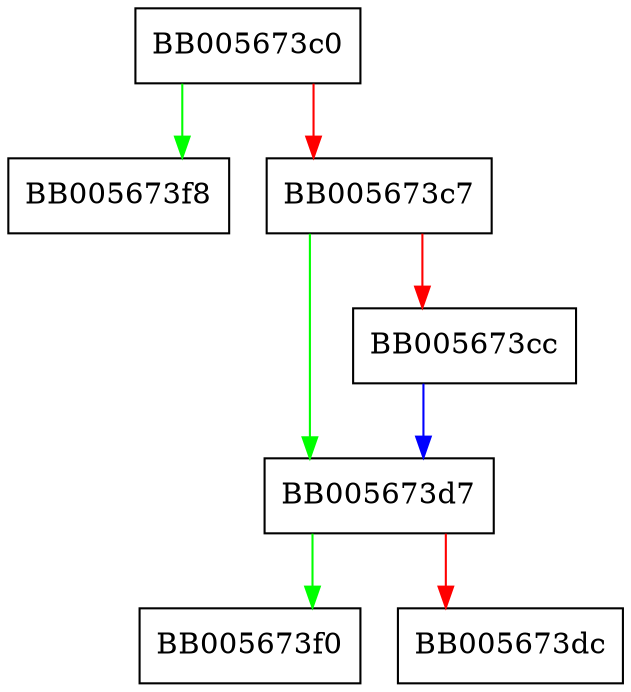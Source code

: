 digraph CMS_RecipientInfo_kari_get0_alg {
  node [shape="box"];
  graph [splines=ortho];
  BB005673c0 -> BB005673f8 [color="green"];
  BB005673c0 -> BB005673c7 [color="red"];
  BB005673c7 -> BB005673d7 [color="green"];
  BB005673c7 -> BB005673cc [color="red"];
  BB005673cc -> BB005673d7 [color="blue"];
  BB005673d7 -> BB005673f0 [color="green"];
  BB005673d7 -> BB005673dc [color="red"];
}